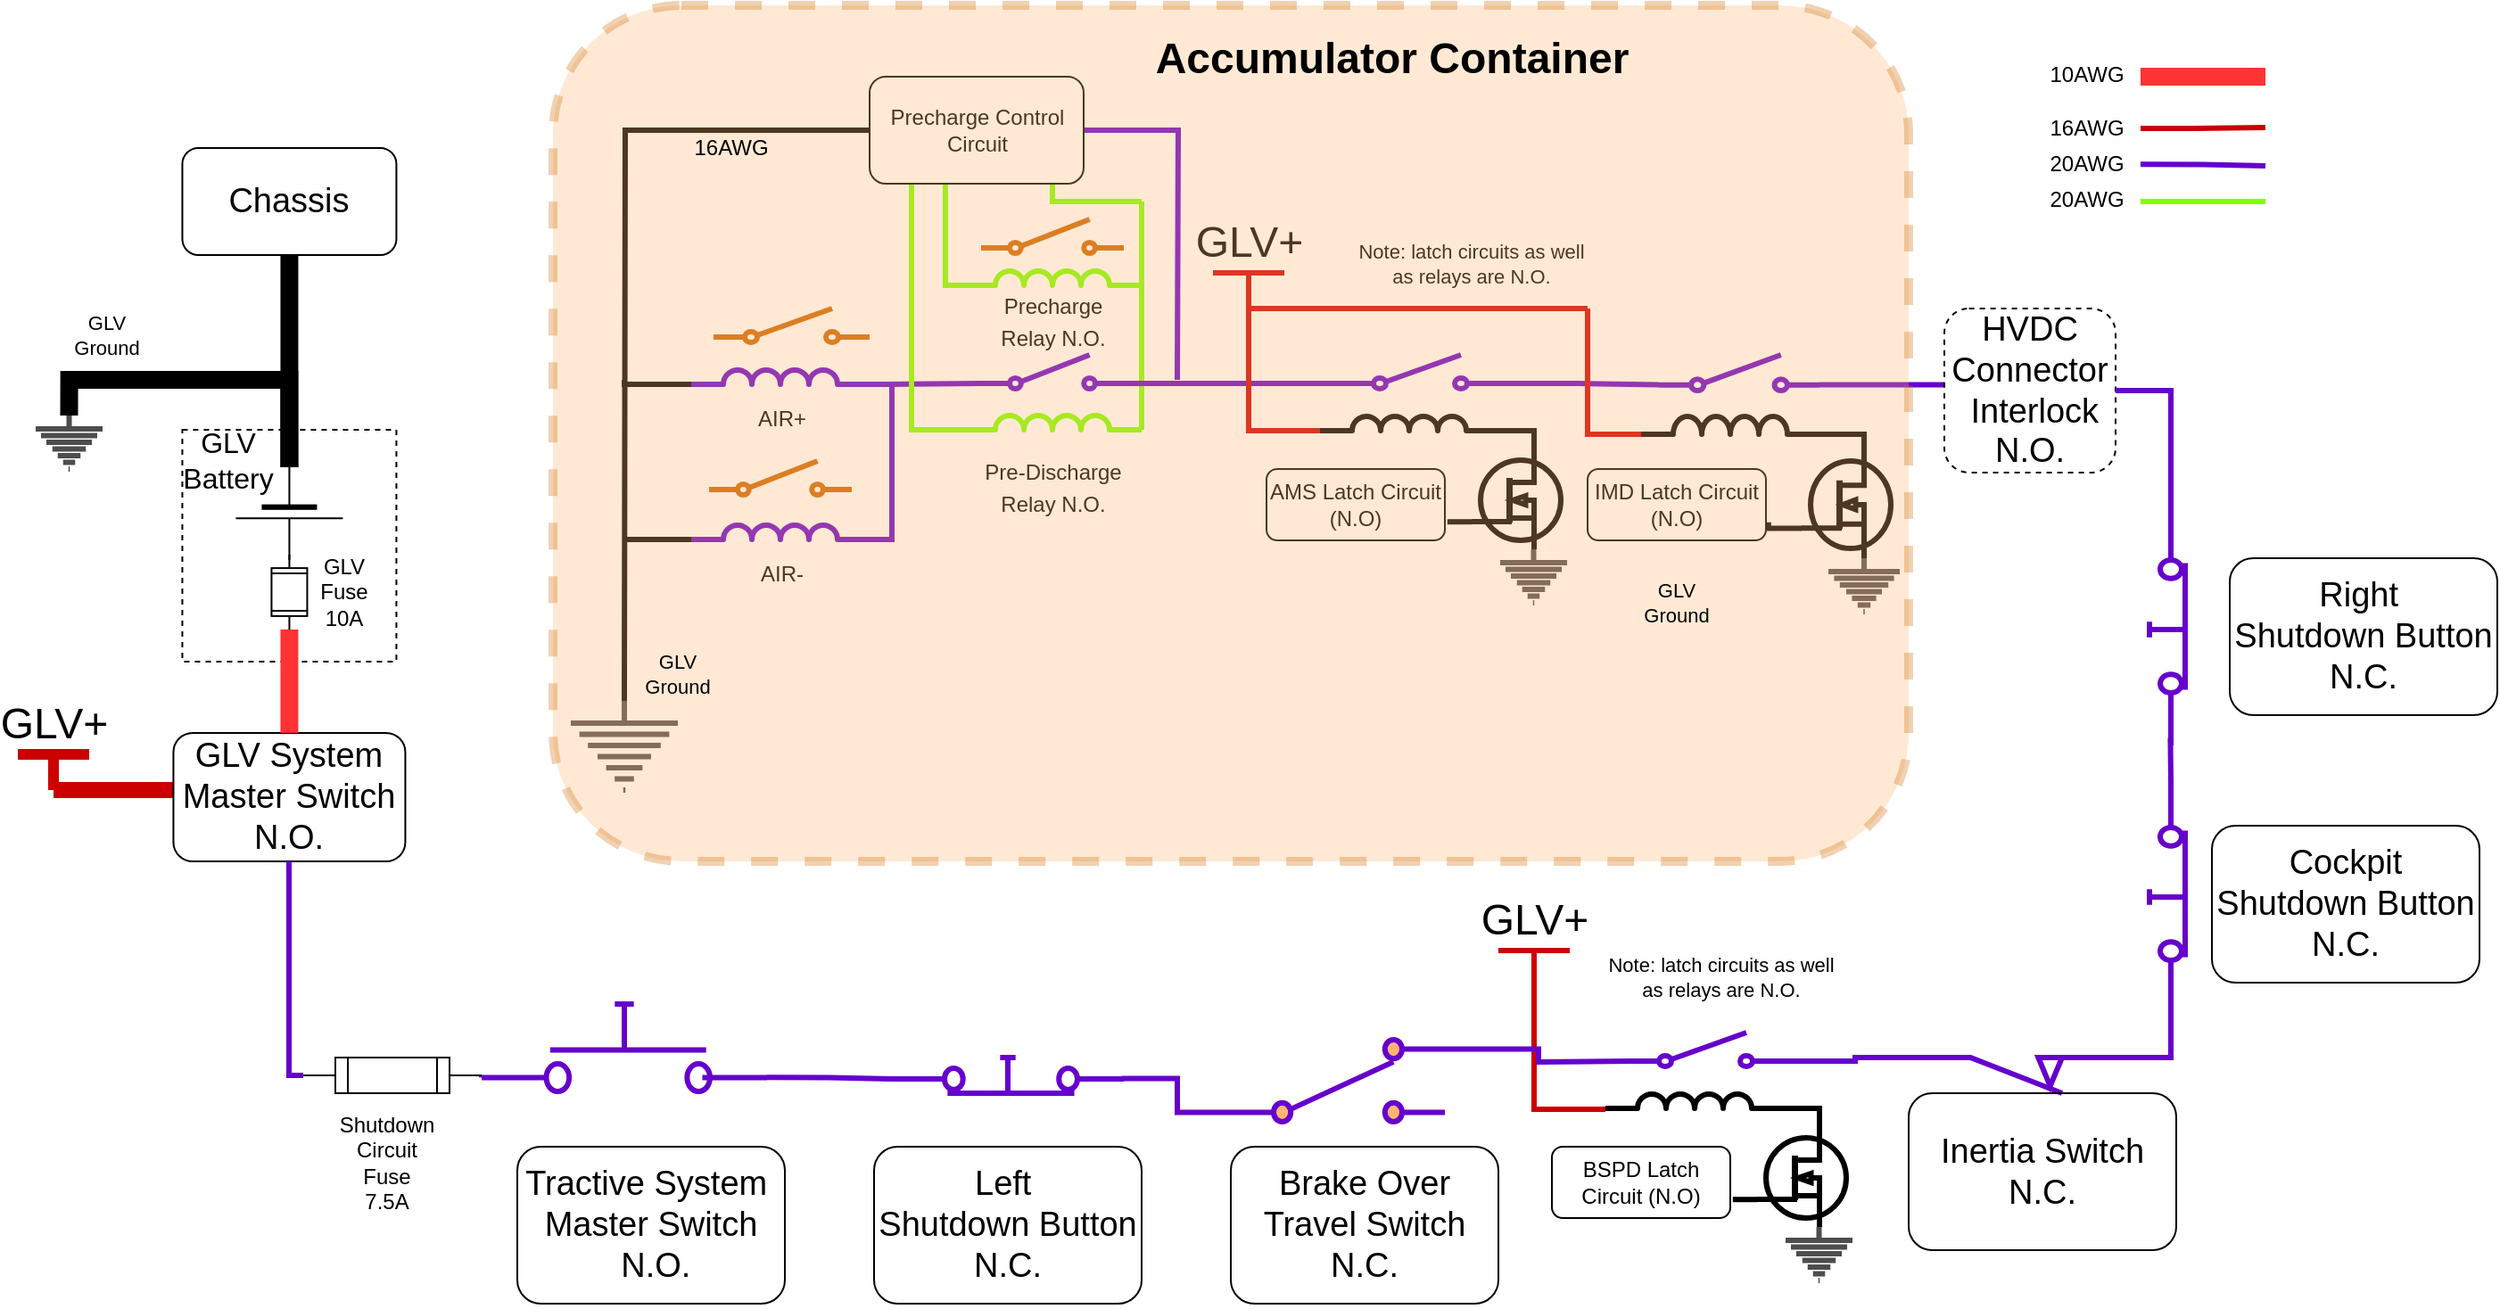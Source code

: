 <mxfile version="16.5.3" type="github">
  <diagram name="Page-1" id="7e0a89b8-554c-2b80-1dc8-d5c74ca68de4">
    <mxGraphModel dx="2878" dy="953" grid="1" gridSize="10" guides="0" tooltips="1" connect="1" arrows="0" fold="1" page="1" pageScale="1" pageWidth="1100" pageHeight="850" background="none" math="0" shadow="0">
      <root>
        <mxCell id="0" />
        <mxCell id="1" parent="0" />
        <mxCell id="gAlDYgKHOBGmoqgsg8R1-17" style="edgeStyle=orthogonalEdgeStyle;shape=connector;rounded=0;jumpSize=6;orthogonalLoop=1;jettySize=auto;html=1;exitX=1;exitY=1;exitDx=0;exitDy=0;exitPerimeter=0;labelBackgroundColor=default;fontFamily=Helvetica;fontSize=11;fontColor=default;endArrow=none;endFill=0;strokeColor=#6600CC;strokeWidth=3;entryX=0;entryY=0.84;entryDx=0;entryDy=0;entryPerimeter=0;" edge="1" parent="1" source="gAlDYgKHOBGmoqgsg8R1-3" target="gAlDYgKHOBGmoqgsg8R1-8">
          <mxGeometry relative="1" as="geometry">
            <mxPoint x="230" y="247.989" as="targetPoint" />
            <Array as="points">
              <mxPoint x="198" y="242" />
            </Array>
          </mxGeometry>
        </mxCell>
        <mxCell id="gAlDYgKHOBGmoqgsg8R1-81" style="edgeStyle=orthogonalEdgeStyle;shape=connector;rounded=0;jumpSize=6;orthogonalLoop=1;jettySize=auto;html=1;exitX=0;exitY=1;exitDx=0;exitDy=0;exitPerimeter=0;labelBackgroundColor=default;fontFamily=Helvetica;fontSize=11;fontColor=default;endArrow=none;endFill=0;strokeColor=#000000;strokeWidth=3;" edge="1" parent="1" source="gAlDYgKHOBGmoqgsg8R1-3">
          <mxGeometry relative="1" as="geometry">
            <mxPoint x="50" y="240" as="targetPoint" />
          </mxGeometry>
        </mxCell>
        <mxCell id="gAlDYgKHOBGmoqgsg8R1-3" value="" style="pointerEvents=1;verticalLabelPosition=bottom;shadow=0;dashed=0;align=center;html=1;verticalAlign=top;shape=mxgraph.electrical.inductors.inductor_3;strokeColor=#6600CC;strokeWidth=3;" vertex="1" parent="1">
          <mxGeometry x="87.5" y="234.5" width="100" height="8" as="geometry" />
        </mxCell>
        <mxCell id="gAlDYgKHOBGmoqgsg8R1-4" value="" style="pointerEvents=1;verticalLabelPosition=bottom;shadow=0;dashed=0;align=center;html=1;verticalAlign=top;shape=mxgraph.electrical.electro-mechanical.simple_switch;strokeColor=#CC6600;strokeWidth=3;" vertex="1" parent="1">
          <mxGeometry x="100" y="200" width="87.5" height="19" as="geometry" />
        </mxCell>
        <mxCell id="gAlDYgKHOBGmoqgsg8R1-82" style="edgeStyle=orthogonalEdgeStyle;shape=connector;rounded=0;jumpSize=6;orthogonalLoop=1;jettySize=auto;html=1;exitX=0;exitY=1;exitDx=0;exitDy=0;exitPerimeter=0;labelBackgroundColor=default;fontFamily=Helvetica;fontSize=11;fontColor=default;endArrow=none;endFill=0;strokeColor=#000000;strokeWidth=3;" edge="1" parent="1" source="gAlDYgKHOBGmoqgsg8R1-5">
          <mxGeometry relative="1" as="geometry">
            <mxPoint x="50" y="329.381" as="targetPoint" />
          </mxGeometry>
        </mxCell>
        <mxCell id="gAlDYgKHOBGmoqgsg8R1-83" style="edgeStyle=orthogonalEdgeStyle;shape=connector;rounded=0;jumpSize=6;orthogonalLoop=1;jettySize=auto;html=1;exitX=1;exitY=1;exitDx=0;exitDy=0;exitPerimeter=0;labelBackgroundColor=default;fontFamily=Helvetica;fontSize=11;fontColor=default;endArrow=none;endFill=0;strokeColor=#6600CC;strokeWidth=3;entryX=1;entryY=1;entryDx=0;entryDy=0;entryPerimeter=0;" edge="1" parent="1" source="gAlDYgKHOBGmoqgsg8R1-5" target="gAlDYgKHOBGmoqgsg8R1-3">
          <mxGeometry relative="1" as="geometry">
            <mxPoint x="200" y="240" as="targetPoint" />
            <Array as="points">
              <mxPoint x="200" y="330" />
              <mxPoint x="200" y="242" />
            </Array>
          </mxGeometry>
        </mxCell>
        <mxCell id="gAlDYgKHOBGmoqgsg8R1-5" value="" style="pointerEvents=1;verticalLabelPosition=bottom;shadow=0;dashed=0;align=center;html=1;verticalAlign=top;shape=mxgraph.electrical.inductors.inductor_3;strokeColor=#6600CC;strokeWidth=3;" vertex="1" parent="1">
          <mxGeometry x="87.5" y="321.5" width="100" height="8" as="geometry" />
        </mxCell>
        <mxCell id="gAlDYgKHOBGmoqgsg8R1-6" value="" style="pointerEvents=1;verticalLabelPosition=bottom;shadow=0;dashed=0;align=center;html=1;verticalAlign=top;shape=mxgraph.electrical.electro-mechanical.simple_switch;strokeColor=#CC6600;strokeWidth=3;" vertex="1" parent="1">
          <mxGeometry x="97.5" y="285.5" width="80" height="19" as="geometry" />
        </mxCell>
        <mxCell id="gAlDYgKHOBGmoqgsg8R1-16" style="edgeStyle=orthogonalEdgeStyle;shape=connector;rounded=0;jumpSize=6;orthogonalLoop=1;jettySize=auto;html=1;exitX=0;exitY=1;exitDx=0;exitDy=0;exitPerimeter=0;labelBackgroundColor=default;fontFamily=Helvetica;fontSize=11;fontColor=default;endArrow=none;endFill=0;strokeColor=#80FF00;strokeWidth=3;" edge="1" parent="1" source="gAlDYgKHOBGmoqgsg8R1-7" target="gAlDYgKHOBGmoqgsg8R1-13">
          <mxGeometry relative="1" as="geometry">
            <mxPoint x="210.0" y="248" as="targetPoint" />
            <Array as="points">
              <mxPoint x="211" y="268" />
            </Array>
          </mxGeometry>
        </mxCell>
        <mxCell id="gAlDYgKHOBGmoqgsg8R1-34" style="edgeStyle=orthogonalEdgeStyle;shape=connector;rounded=0;jumpSize=6;orthogonalLoop=1;jettySize=auto;html=1;exitX=1;exitY=1;exitDx=0;exitDy=0;exitPerimeter=0;labelBackgroundColor=default;fontFamily=Helvetica;fontSize=11;fontColor=default;endArrow=none;endFill=0;strokeColor=#80FF00;strokeWidth=3;" edge="1" parent="1" source="gAlDYgKHOBGmoqgsg8R1-7">
          <mxGeometry relative="1" as="geometry">
            <mxPoint x="340" y="140" as="targetPoint" />
            <Array as="points">
              <mxPoint x="340" y="230" />
              <mxPoint x="340" y="230" />
            </Array>
          </mxGeometry>
        </mxCell>
        <mxCell id="gAlDYgKHOBGmoqgsg8R1-7" value="" style="pointerEvents=1;verticalLabelPosition=bottom;shadow=0;dashed=0;align=center;html=1;verticalAlign=top;shape=mxgraph.electrical.inductors.inductor_3;strokeColor=#80FF00;strokeWidth=3;" vertex="1" parent="1">
          <mxGeometry x="240" y="260" width="100" height="8" as="geometry" />
        </mxCell>
        <mxCell id="gAlDYgKHOBGmoqgsg8R1-41" style="edgeStyle=orthogonalEdgeStyle;shape=connector;rounded=0;jumpSize=6;orthogonalLoop=1;jettySize=auto;html=1;exitX=1;exitY=0.84;exitDx=0;exitDy=0;exitPerimeter=0;entryX=0;entryY=1;entryDx=0;entryDy=0;entryPerimeter=0;labelBackgroundColor=default;fontFamily=Helvetica;fontSize=11;fontColor=default;endArrow=none;endFill=0;strokeColor=#6600CC;strokeWidth=3;" edge="1" parent="1" source="gAlDYgKHOBGmoqgsg8R1-8">
          <mxGeometry relative="1" as="geometry">
            <mxPoint x="455" y="242" as="targetPoint" />
            <Array as="points">
              <mxPoint x="430" y="242" />
              <mxPoint x="430" y="242" />
            </Array>
          </mxGeometry>
        </mxCell>
        <mxCell id="gAlDYgKHOBGmoqgsg8R1-8" value="" style="pointerEvents=1;verticalLabelPosition=bottom;shadow=0;dashed=0;align=center;html=1;verticalAlign=top;shape=mxgraph.electrical.electro-mechanical.simple_switch;strokeColor=#6600CC;strokeWidth=3;" vertex="1" parent="1">
          <mxGeometry x="250" y="226" width="80" height="19" as="geometry" />
        </mxCell>
        <mxCell id="gAlDYgKHOBGmoqgsg8R1-18" style="edgeStyle=orthogonalEdgeStyle;shape=connector;rounded=0;jumpSize=6;orthogonalLoop=1;jettySize=auto;html=1;exitX=0;exitY=1;exitDx=0;exitDy=0;exitPerimeter=0;labelBackgroundColor=default;fontFamily=Helvetica;fontSize=11;fontColor=default;endArrow=none;endFill=0;strokeColor=#80FF00;strokeWidth=3;" edge="1" parent="1" source="gAlDYgKHOBGmoqgsg8R1-11" target="gAlDYgKHOBGmoqgsg8R1-13">
          <mxGeometry relative="1" as="geometry">
            <mxPoint x="240" y="150" as="targetPoint" />
            <Array as="points">
              <mxPoint x="230" y="187" />
            </Array>
          </mxGeometry>
        </mxCell>
        <mxCell id="gAlDYgKHOBGmoqgsg8R1-11" value="" style="pointerEvents=1;verticalLabelPosition=bottom;shadow=0;dashed=0;align=center;html=1;verticalAlign=top;shape=mxgraph.electrical.inductors.inductor_3;strokeColor=#80FF00;strokeWidth=3;" vertex="1" parent="1">
          <mxGeometry x="240" y="179" width="100" height="8" as="geometry" />
        </mxCell>
        <mxCell id="gAlDYgKHOBGmoqgsg8R1-12" value="" style="pointerEvents=1;verticalLabelPosition=bottom;shadow=0;dashed=0;align=center;html=1;verticalAlign=top;shape=mxgraph.electrical.electro-mechanical.simple_switch;strokeColor=#CC6600;strokeWidth=3;" vertex="1" parent="1">
          <mxGeometry x="250" y="150" width="80" height="19" as="geometry" />
        </mxCell>
        <mxCell id="gAlDYgKHOBGmoqgsg8R1-20" style="edgeStyle=orthogonalEdgeStyle;shape=connector;rounded=0;jumpSize=6;orthogonalLoop=1;jettySize=auto;html=1;exitX=1;exitY=0.5;exitDx=0;exitDy=0;labelBackgroundColor=default;fontFamily=Helvetica;fontSize=11;fontColor=default;endArrow=none;endFill=0;strokeColor=#80FF00;strokeWidth=3;" edge="1" parent="1" source="gAlDYgKHOBGmoqgsg8R1-13">
          <mxGeometry relative="1" as="geometry">
            <mxPoint x="340" y="140" as="targetPoint" />
            <Array as="points">
              <mxPoint x="290" y="100" />
              <mxPoint x="290" y="140" />
              <mxPoint x="340" y="140" />
            </Array>
          </mxGeometry>
        </mxCell>
        <mxCell id="gAlDYgKHOBGmoqgsg8R1-35" style="edgeStyle=orthogonalEdgeStyle;shape=connector;rounded=0;jumpSize=6;orthogonalLoop=1;jettySize=auto;html=1;exitX=0;exitY=0.5;exitDx=0;exitDy=0;labelBackgroundColor=default;fontFamily=Helvetica;fontSize=11;fontColor=default;endArrow=none;endFill=0;strokeColor=#000000;strokeWidth=3;" edge="1" parent="1" source="gAlDYgKHOBGmoqgsg8R1-13">
          <mxGeometry relative="1" as="geometry">
            <mxPoint x="50" y="420.476" as="targetPoint" />
          </mxGeometry>
        </mxCell>
        <mxCell id="gAlDYgKHOBGmoqgsg8R1-188" style="edgeStyle=orthogonalEdgeStyle;shape=connector;rounded=0;jumpSize=6;orthogonalLoop=1;jettySize=auto;html=1;exitX=1;exitY=0.5;exitDx=0;exitDy=0;labelBackgroundColor=default;fontFamily=Helvetica;fontSize=11;fontColor=default;endArrow=none;endFill=0;strokeColor=#6600CC;strokeWidth=3;" edge="1" parent="1" source="gAlDYgKHOBGmoqgsg8R1-13">
          <mxGeometry relative="1" as="geometry">
            <mxPoint x="360" y="240" as="targetPoint" />
          </mxGeometry>
        </mxCell>
        <mxCell id="gAlDYgKHOBGmoqgsg8R1-13" value="Precharge Control Circuit" style="rounded=1;whiteSpace=wrap;html=1;strokeColor=#000000;strokeWidth=1;" vertex="1" parent="1">
          <mxGeometry x="187.5" y="70" width="120" height="60" as="geometry" />
        </mxCell>
        <mxCell id="gAlDYgKHOBGmoqgsg8R1-26" value="&lt;span style=&quot;font-size: 12px ; font-weight: 400&quot;&gt;Pre-Discharge&lt;/span&gt;&lt;div style=&quot;font-size: 12px ; font-weight: 400&quot;&gt;Relay N.O.&lt;/div&gt;" style="text;strokeColor=none;fillColor=none;html=1;fontSize=24;fontStyle=1;verticalAlign=middle;align=center;fontFamily=Helvetica;fontColor=default;" vertex="1" parent="1">
          <mxGeometry x="245" y="280" width="90" height="30" as="geometry" />
        </mxCell>
        <mxCell id="gAlDYgKHOBGmoqgsg8R1-27" value="&lt;span style=&quot;font-size: 12px ; font-weight: 400&quot;&gt;Precharge&lt;/span&gt;&lt;div style=&quot;font-size: 12px ; font-weight: 400&quot;&gt;Relay N.O.&lt;/div&gt;" style="text;strokeColor=none;fillColor=none;html=1;fontSize=24;fontStyle=1;verticalAlign=middle;align=center;fontFamily=Helvetica;fontColor=default;" vertex="1" parent="1">
          <mxGeometry x="245" y="187" width="90" height="30" as="geometry" />
        </mxCell>
        <mxCell id="gAlDYgKHOBGmoqgsg8R1-36" value="" style="pointerEvents=1;verticalLabelPosition=bottom;shadow=0;dashed=0;align=center;html=1;verticalAlign=top;shape=mxgraph.electrical.signal_sources.protective_earth;fontFamily=Helvetica;fontSize=11;fontColor=default;strokeColor=#4D4D4D;strokeWidth=3;" vertex="1" parent="1">
          <mxGeometry x="20" y="420" width="60" height="50" as="geometry" />
        </mxCell>
        <mxCell id="gAlDYgKHOBGmoqgsg8R1-37" value="&lt;span style=&quot;font-size: 12px ; font-weight: 400&quot;&gt;AIR-&lt;/span&gt;" style="text;strokeColor=none;fillColor=none;html=1;fontSize=24;fontStyle=1;verticalAlign=middle;align=center;fontFamily=Helvetica;fontColor=default;" vertex="1" parent="1">
          <mxGeometry x="92.5" y="329.5" width="90" height="30" as="geometry" />
        </mxCell>
        <mxCell id="gAlDYgKHOBGmoqgsg8R1-39" value="&lt;span style=&quot;font-size: 12px ; font-weight: 400&quot;&gt;AIR+&lt;/span&gt;" style="text;strokeColor=none;fillColor=none;html=1;fontSize=24;fontStyle=1;verticalAlign=middle;align=center;fontFamily=Helvetica;fontColor=default;" vertex="1" parent="1">
          <mxGeometry x="92.5" y="242.5" width="90" height="30" as="geometry" />
        </mxCell>
        <mxCell id="gAlDYgKHOBGmoqgsg8R1-47" style="edgeStyle=orthogonalEdgeStyle;shape=connector;rounded=0;jumpSize=6;orthogonalLoop=1;jettySize=auto;html=1;exitX=1;exitY=1;exitDx=0;exitDy=0;exitPerimeter=0;entryX=0.7;entryY=0;entryDx=0;entryDy=0;entryPerimeter=0;labelBackgroundColor=default;fontFamily=Helvetica;fontSize=11;fontColor=default;endArrow=none;endFill=0;strokeColor=#000000;strokeWidth=3;" edge="1" parent="1" source="gAlDYgKHOBGmoqgsg8R1-42" target="gAlDYgKHOBGmoqgsg8R1-45">
          <mxGeometry relative="1" as="geometry" />
        </mxCell>
        <mxCell id="gAlDYgKHOBGmoqgsg8R1-54" style="edgeStyle=orthogonalEdgeStyle;shape=connector;rounded=0;jumpSize=6;orthogonalLoop=1;jettySize=auto;html=1;exitX=0;exitY=1;exitDx=0;exitDy=0;exitPerimeter=0;labelBackgroundColor=default;fontFamily=Helvetica;fontSize=11;fontColor=default;endArrow=none;endFill=0;strokeColor=#CC0000;strokeWidth=3;" edge="1" parent="1" source="gAlDYgKHOBGmoqgsg8R1-42">
          <mxGeometry relative="1" as="geometry">
            <mxPoint x="590" y="200" as="targetPoint" />
            <Array as="points">
              <mxPoint x="400" y="268" />
            </Array>
          </mxGeometry>
        </mxCell>
        <mxCell id="gAlDYgKHOBGmoqgsg8R1-42" value="" style="pointerEvents=1;verticalLabelPosition=bottom;shadow=0;dashed=0;align=center;html=1;verticalAlign=top;shape=mxgraph.electrical.inductors.inductor_3;strokeColor=#000000;strokeWidth=3;" vertex="1" parent="1">
          <mxGeometry x="440" y="260.5" width="100" height="8" as="geometry" />
        </mxCell>
        <mxCell id="gAlDYgKHOBGmoqgsg8R1-77" style="edgeStyle=orthogonalEdgeStyle;shape=connector;rounded=0;jumpSize=6;orthogonalLoop=1;jettySize=auto;html=1;exitX=1;exitY=0.84;exitDx=0;exitDy=0;exitPerimeter=0;entryX=0;entryY=0.84;entryDx=0;entryDy=0;entryPerimeter=0;labelBackgroundColor=default;fontFamily=Helvetica;fontSize=11;fontColor=default;endArrow=none;endFill=0;strokeColor=#6600CC;strokeWidth=3;" edge="1" parent="1" source="gAlDYgKHOBGmoqgsg8R1-43" target="gAlDYgKHOBGmoqgsg8R1-72">
          <mxGeometry relative="1" as="geometry" />
        </mxCell>
        <mxCell id="gAlDYgKHOBGmoqgsg8R1-43" value="" style="pointerEvents=1;verticalLabelPosition=bottom;shadow=0;dashed=0;align=center;html=1;verticalAlign=top;shape=mxgraph.electrical.electro-mechanical.simple_switch;strokeColor=#6600CC;strokeWidth=3;" vertex="1" parent="1">
          <mxGeometry x="452.5" y="226" width="87.5" height="19" as="geometry" />
        </mxCell>
        <mxCell id="gAlDYgKHOBGmoqgsg8R1-50" style="edgeStyle=orthogonalEdgeStyle;shape=connector;rounded=0;jumpSize=6;orthogonalLoop=1;jettySize=auto;html=1;exitX=0;exitY=0.72;exitDx=0;exitDy=0;exitPerimeter=0;entryX=1.014;entryY=0.748;entryDx=0;entryDy=0;entryPerimeter=0;labelBackgroundColor=default;fontFamily=Helvetica;fontSize=11;fontColor=default;endArrow=none;endFill=0;strokeColor=#000000;strokeWidth=3;" edge="1" parent="1" source="gAlDYgKHOBGmoqgsg8R1-45" target="gAlDYgKHOBGmoqgsg8R1-46">
          <mxGeometry relative="1" as="geometry" />
        </mxCell>
        <mxCell id="gAlDYgKHOBGmoqgsg8R1-45" value="" style="verticalLabelPosition=bottom;shadow=0;dashed=0;align=center;html=1;verticalAlign=top;shape=mxgraph.electrical.mosfets1.n-channel_mosfet_1;fontFamily=Helvetica;fontSize=11;fontColor=default;strokeColor=#000000;strokeWidth=3;" vertex="1" parent="1">
          <mxGeometry x="525" y="280" width="50" height="55" as="geometry" />
        </mxCell>
        <mxCell id="gAlDYgKHOBGmoqgsg8R1-46" value="AMS Latch Circuit (N.O)" style="rounded=1;whiteSpace=wrap;html=1;strokeColor=#000000;strokeWidth=1;" vertex="1" parent="1">
          <mxGeometry x="410" y="290" width="100" height="40" as="geometry" />
        </mxCell>
        <mxCell id="gAlDYgKHOBGmoqgsg8R1-48" value="" style="pointerEvents=1;verticalLabelPosition=bottom;shadow=0;dashed=0;align=center;html=1;verticalAlign=top;shape=mxgraph.electrical.signal_sources.protective_earth;fontFamily=Helvetica;fontSize=11;fontColor=default;strokeColor=#4D4D4D;strokeWidth=3;" vertex="1" parent="1">
          <mxGeometry x="541" y="335" width="37.5" height="30" as="geometry" />
        </mxCell>
        <mxCell id="gAlDYgKHOBGmoqgsg8R1-51" value="GLV+" style="verticalLabelPosition=top;verticalAlign=bottom;shape=mxgraph.electrical.signal_sources.vdd;shadow=0;dashed=0;align=center;strokeWidth=3;fontSize=24;html=1;flipV=1;fontFamily=Helvetica;fontColor=default;strokeColor=#CC0000;" vertex="1" parent="1">
          <mxGeometry x="380" y="180" width="40" height="20" as="geometry" />
        </mxCell>
        <mxCell id="gAlDYgKHOBGmoqgsg8R1-70" style="edgeStyle=orthogonalEdgeStyle;shape=connector;rounded=0;jumpSize=6;orthogonalLoop=1;jettySize=auto;html=1;exitX=1;exitY=1;exitDx=0;exitDy=0;exitPerimeter=0;entryX=0.7;entryY=0;entryDx=0;entryDy=0;entryPerimeter=0;labelBackgroundColor=default;fontFamily=Helvetica;fontSize=11;fontColor=default;endArrow=none;endFill=0;strokeColor=#000000;strokeWidth=3;" edge="1" parent="1" source="gAlDYgKHOBGmoqgsg8R1-71" target="gAlDYgKHOBGmoqgsg8R1-74">
          <mxGeometry relative="1" as="geometry" />
        </mxCell>
        <mxCell id="gAlDYgKHOBGmoqgsg8R1-78" style="edgeStyle=orthogonalEdgeStyle;shape=connector;rounded=0;jumpSize=6;orthogonalLoop=1;jettySize=auto;html=1;exitX=0;exitY=1;exitDx=0;exitDy=0;exitPerimeter=0;labelBackgroundColor=default;fontFamily=Helvetica;fontSize=11;fontColor=default;endArrow=none;endFill=0;strokeColor=#CC0000;strokeWidth=3;" edge="1" parent="1" source="gAlDYgKHOBGmoqgsg8R1-71">
          <mxGeometry relative="1" as="geometry">
            <mxPoint x="590" y="200" as="targetPoint" />
            <Array as="points">
              <mxPoint x="590" y="271" />
            </Array>
          </mxGeometry>
        </mxCell>
        <mxCell id="gAlDYgKHOBGmoqgsg8R1-71" value="" style="pointerEvents=1;verticalLabelPosition=bottom;shadow=0;dashed=0;align=center;html=1;verticalAlign=top;shape=mxgraph.electrical.inductors.inductor_3;strokeColor=#000000;strokeWidth=3;" vertex="1" parent="1">
          <mxGeometry x="620" y="260.5" width="100" height="10" as="geometry" />
        </mxCell>
        <mxCell id="gAlDYgKHOBGmoqgsg8R1-84" style="edgeStyle=orthogonalEdgeStyle;shape=connector;rounded=0;jumpSize=6;orthogonalLoop=1;jettySize=auto;html=1;exitX=1;exitY=0.84;exitDx=0;exitDy=0;exitPerimeter=0;labelBackgroundColor=default;fontFamily=Helvetica;fontSize=11;fontColor=default;endArrow=none;endFill=0;strokeColor=#6600CC;strokeWidth=3;" edge="1" parent="1" source="gAlDYgKHOBGmoqgsg8R1-72">
          <mxGeometry relative="1" as="geometry">
            <mxPoint x="820" y="242.833" as="targetPoint" />
            <Array as="points">
              <mxPoint x="790" y="243" />
              <mxPoint x="790" y="243" />
            </Array>
          </mxGeometry>
        </mxCell>
        <mxCell id="gAlDYgKHOBGmoqgsg8R1-72" value="" style="pointerEvents=1;verticalLabelPosition=bottom;shadow=0;dashed=0;align=center;html=1;verticalAlign=top;shape=mxgraph.electrical.electro-mechanical.simple_switch;strokeColor=#6600CC;strokeWidth=3;" vertex="1" parent="1">
          <mxGeometry x="630" y="226" width="90" height="20" as="geometry" />
        </mxCell>
        <mxCell id="gAlDYgKHOBGmoqgsg8R1-73" style="edgeStyle=orthogonalEdgeStyle;shape=connector;rounded=0;jumpSize=6;orthogonalLoop=1;jettySize=auto;html=1;exitX=0;exitY=0.72;exitDx=0;exitDy=0;exitPerimeter=0;entryX=1.014;entryY=0.748;entryDx=0;entryDy=0;entryPerimeter=0;labelBackgroundColor=default;fontFamily=Helvetica;fontSize=11;fontColor=default;endArrow=none;endFill=0;strokeColor=#000000;strokeWidth=3;" edge="1" parent="1" source="gAlDYgKHOBGmoqgsg8R1-74" target="gAlDYgKHOBGmoqgsg8R1-75">
          <mxGeometry relative="1" as="geometry" />
        </mxCell>
        <mxCell id="gAlDYgKHOBGmoqgsg8R1-74" value="" style="verticalLabelPosition=bottom;shadow=0;dashed=0;align=center;html=1;verticalAlign=top;shape=mxgraph.electrical.mosfets1.n-channel_mosfet_1;fontFamily=Helvetica;fontSize=11;fontColor=default;strokeColor=#000000;strokeWidth=3;" vertex="1" parent="1">
          <mxGeometry x="710" y="280" width="50" height="60" as="geometry" />
        </mxCell>
        <mxCell id="gAlDYgKHOBGmoqgsg8R1-75" value="IMD Latch Circuit (N.O)" style="rounded=1;whiteSpace=wrap;html=1;strokeColor=#000000;strokeWidth=1;" vertex="1" parent="1">
          <mxGeometry x="590" y="290" width="100" height="40" as="geometry" />
        </mxCell>
        <mxCell id="gAlDYgKHOBGmoqgsg8R1-76" value="" style="pointerEvents=1;verticalLabelPosition=bottom;shadow=0;dashed=0;align=center;html=1;verticalAlign=top;shape=mxgraph.electrical.signal_sources.protective_earth;fontFamily=Helvetica;fontSize=11;fontColor=default;strokeColor=#4D4D4D;strokeWidth=3;" vertex="1" parent="1">
          <mxGeometry x="725" y="340" width="40" height="30" as="geometry" />
        </mxCell>
        <mxCell id="gAlDYgKHOBGmoqgsg8R1-80" value="Note: latch circuits as well as relays are N.O." style="text;html=1;strokeColor=none;fillColor=none;align=center;verticalAlign=middle;whiteSpace=wrap;rounded=0;fontFamily=Helvetica;fontSize=11;fontColor=default;" vertex="1" parent="1">
          <mxGeometry x="460" y="160" width="130" height="30" as="geometry" />
        </mxCell>
        <mxCell id="gAlDYgKHOBGmoqgsg8R1-85" value="" style="rounded=1;whiteSpace=wrap;html=1;fontFamily=Helvetica;fontSize=11;fontColor=default;strokeColor=#CC6600;strokeWidth=5;fillColor=#FFB570;dashed=1;gradientColor=none;opacity=30;" vertex="1" parent="1">
          <mxGeometry x="10" y="30" width="760" height="480" as="geometry" />
        </mxCell>
        <mxCell id="gAlDYgKHOBGmoqgsg8R1-86" value="Accumulator Container" style="text;strokeColor=none;fillColor=none;html=1;fontSize=24;fontStyle=1;verticalAlign=middle;align=center;dashed=1;fontFamily=Helvetica;fontColor=default;" vertex="1" parent="1">
          <mxGeometry x="430" y="40" width="100" height="40" as="geometry" />
        </mxCell>
        <mxCell id="gAlDYgKHOBGmoqgsg8R1-91" style="edgeStyle=orthogonalEdgeStyle;shape=connector;rounded=0;jumpSize=6;orthogonalLoop=1;jettySize=auto;html=1;exitX=1;exitY=1;exitDx=0;exitDy=0;exitPerimeter=0;entryX=0.7;entryY=0;entryDx=0;entryDy=0;entryPerimeter=0;labelBackgroundColor=default;fontFamily=Helvetica;fontSize=11;fontColor=default;endArrow=none;endFill=0;strokeColor=#000000;strokeWidth=3;" edge="1" parent="1" source="gAlDYgKHOBGmoqgsg8R1-93" target="gAlDYgKHOBGmoqgsg8R1-96">
          <mxGeometry relative="1" as="geometry" />
        </mxCell>
        <mxCell id="gAlDYgKHOBGmoqgsg8R1-93" value="" style="pointerEvents=1;verticalLabelPosition=bottom;shadow=0;dashed=0;align=center;html=1;verticalAlign=top;shape=mxgraph.electrical.inductors.inductor_3;strokeColor=#000000;strokeWidth=3;" vertex="1" parent="1">
          <mxGeometry x="600" y="640.5" width="100" height="8" as="geometry" />
        </mxCell>
        <mxCell id="gAlDYgKHOBGmoqgsg8R1-94" value="" style="pointerEvents=1;verticalLabelPosition=bottom;shadow=0;dashed=0;align=center;html=1;verticalAlign=top;shape=mxgraph.electrical.electro-mechanical.simple_switch;strokeColor=#6600CC;strokeWidth=3;" vertex="1" parent="1">
          <mxGeometry x="612.5" y="606" width="87.5" height="19" as="geometry" />
        </mxCell>
        <mxCell id="gAlDYgKHOBGmoqgsg8R1-95" style="edgeStyle=orthogonalEdgeStyle;shape=connector;rounded=0;jumpSize=6;orthogonalLoop=1;jettySize=auto;html=1;exitX=0;exitY=0.72;exitDx=0;exitDy=0;exitPerimeter=0;entryX=1.014;entryY=0.748;entryDx=0;entryDy=0;entryPerimeter=0;labelBackgroundColor=default;fontFamily=Helvetica;fontSize=11;fontColor=default;endArrow=none;endFill=0;strokeColor=#000000;strokeWidth=3;" edge="1" parent="1" source="gAlDYgKHOBGmoqgsg8R1-96" target="gAlDYgKHOBGmoqgsg8R1-97">
          <mxGeometry relative="1" as="geometry" />
        </mxCell>
        <mxCell id="gAlDYgKHOBGmoqgsg8R1-96" value="" style="verticalLabelPosition=bottom;shadow=0;dashed=0;align=center;html=1;verticalAlign=top;shape=mxgraph.electrical.mosfets1.n-channel_mosfet_1;fontFamily=Helvetica;fontSize=11;fontColor=default;strokeColor=#000000;strokeWidth=3;" vertex="1" parent="1">
          <mxGeometry x="685" y="660" width="50" height="55" as="geometry" />
        </mxCell>
        <mxCell id="gAlDYgKHOBGmoqgsg8R1-97" value="BSPD Latch Circuit (N.O)" style="rounded=1;whiteSpace=wrap;html=1;strokeColor=#000000;strokeWidth=1;" vertex="1" parent="1">
          <mxGeometry x="570" y="670" width="100" height="40" as="geometry" />
        </mxCell>
        <mxCell id="gAlDYgKHOBGmoqgsg8R1-98" value="" style="pointerEvents=1;verticalLabelPosition=bottom;shadow=0;dashed=0;align=center;html=1;verticalAlign=top;shape=mxgraph.electrical.signal_sources.protective_earth;fontFamily=Helvetica;fontSize=11;fontColor=default;strokeColor=#4D4D4D;strokeWidth=3;" vertex="1" parent="1">
          <mxGeometry x="701" y="715" width="37.5" height="30" as="geometry" />
        </mxCell>
        <mxCell id="gAlDYgKHOBGmoqgsg8R1-101" style="edgeStyle=orthogonalEdgeStyle;shape=connector;rounded=0;jumpSize=6;orthogonalLoop=1;jettySize=auto;html=1;exitX=0.5;exitY=0;exitDx=0;exitDy=0;exitPerimeter=0;entryX=0;entryY=1;entryDx=0;entryDy=0;entryPerimeter=0;labelBackgroundColor=default;fontFamily=Helvetica;fontSize=11;fontColor=default;endArrow=none;endFill=0;strokeColor=#CC0000;strokeWidth=3;" edge="1" parent="1" source="gAlDYgKHOBGmoqgsg8R1-99" target="gAlDYgKHOBGmoqgsg8R1-93">
          <mxGeometry relative="1" as="geometry">
            <Array as="points">
              <mxPoint x="560" y="649" />
              <mxPoint x="600" y="649" />
            </Array>
          </mxGeometry>
        </mxCell>
        <mxCell id="gAlDYgKHOBGmoqgsg8R1-99" value="GLV+" style="verticalLabelPosition=top;verticalAlign=bottom;shape=mxgraph.electrical.signal_sources.vdd;shadow=0;dashed=0;align=center;strokeWidth=3;fontSize=24;html=1;flipV=1;fontFamily=Helvetica;fontColor=default;strokeColor=#CC0000;" vertex="1" parent="1">
          <mxGeometry x="540" y="560" width="40" height="20" as="geometry" />
        </mxCell>
        <mxCell id="gAlDYgKHOBGmoqgsg8R1-100" value="Note: latch circuits as well as relays are N.O." style="text;html=1;strokeColor=none;fillColor=none;align=center;verticalAlign=middle;whiteSpace=wrap;rounded=0;fontFamily=Helvetica;fontSize=11;fontColor=default;" vertex="1" parent="1">
          <mxGeometry x="600" y="560" width="130" height="30" as="geometry" />
        </mxCell>
        <mxCell id="gAlDYgKHOBGmoqgsg8R1-111" value="" style="rounded=0;whiteSpace=wrap;html=1;dashed=1;" vertex="1" parent="1">
          <mxGeometry x="-197.78" y="268" width="120" height="130" as="geometry" />
        </mxCell>
        <mxCell id="gAlDYgKHOBGmoqgsg8R1-113" value="" style="verticalLabelPosition=bottom;shadow=0;dashed=0;align=center;fillColor=#000000;strokeColor=#000000;html=1;verticalAlign=top;strokeWidth=1;shape=mxgraph.electrical.miscellaneous.monocell_battery;rotation=90;" vertex="1" parent="1">
          <mxGeometry x="-163.78" y="285" width="52" height="60" as="geometry" />
        </mxCell>
        <mxCell id="gAlDYgKHOBGmoqgsg8R1-136" style="edgeStyle=orthogonalEdgeStyle;shape=connector;rounded=0;jumpSize=6;orthogonalLoop=1;jettySize=auto;html=1;exitX=0;exitY=0.5;exitDx=0;exitDy=0;labelBackgroundColor=default;fontFamily=Helvetica;fontSize=11;fontColor=default;endArrow=none;endFill=0;strokeColor=#CC0000;strokeWidth=9;entryX=0.5;entryY=0;entryDx=0;entryDy=0;entryPerimeter=0;" edge="1" parent="1" source="gAlDYgKHOBGmoqgsg8R1-114" target="gAlDYgKHOBGmoqgsg8R1-137">
          <mxGeometry relative="1" as="geometry">
            <mxPoint x="-260" y="474" as="targetPoint" />
            <Array as="points">
              <mxPoint x="-203" y="470" />
            </Array>
          </mxGeometry>
        </mxCell>
        <mxCell id="gAlDYgKHOBGmoqgsg8R1-138" style="edgeStyle=orthogonalEdgeStyle;shape=connector;rounded=0;jumpSize=6;orthogonalLoop=1;jettySize=auto;html=1;exitX=0;exitY=0.5;exitDx=0;exitDy=0;labelBackgroundColor=default;fontFamily=Helvetica;fontSize=11;fontColor=default;endArrow=none;endFill=0;strokeColor=#CC0000;strokeWidth=3;" edge="1" parent="1" source="gAlDYgKHOBGmoqgsg8R1-114">
          <mxGeometry relative="1" as="geometry">
            <mxPoint x="-202.889" y="474.111" as="targetPoint" />
          </mxGeometry>
        </mxCell>
        <mxCell id="gAlDYgKHOBGmoqgsg8R1-114" value="&lt;font style=&quot;font-size: 19px&quot;&gt;GLV System Master Switch&lt;/font&gt;&lt;div&gt;&lt;font style=&quot;font-size: 19px&quot;&gt;N.O.&lt;/font&gt;&lt;/div&gt;" style="rounded=1;whiteSpace=wrap;html=1;" vertex="1" parent="1">
          <mxGeometry x="-202.78" y="438" width="130" height="72" as="geometry" />
        </mxCell>
        <mxCell id="gAlDYgKHOBGmoqgsg8R1-116" value="&lt;font style=&quot;font-size: 19px&quot;&gt;Chassis&lt;/font&gt;" style="rounded=1;whiteSpace=wrap;html=1;" vertex="1" parent="1">
          <mxGeometry x="-197.78" y="110" width="120" height="60" as="geometry" />
        </mxCell>
        <mxCell id="gAlDYgKHOBGmoqgsg8R1-132" style="edgeStyle=orthogonalEdgeStyle;shape=connector;rounded=0;jumpSize=6;orthogonalLoop=1;jettySize=auto;html=1;exitX=1;exitY=0.5;exitDx=0;exitDy=0;exitPerimeter=0;entryX=0;entryY=0.84;entryDx=0;entryDy=0;entryPerimeter=0;labelBackgroundColor=default;fontFamily=Helvetica;fontSize=11;fontColor=default;endArrow=none;endFill=0;strokeColor=#6600CC;strokeWidth=3;" edge="1" parent="1" source="gAlDYgKHOBGmoqgsg8R1-118" target="gAlDYgKHOBGmoqgsg8R1-154">
          <mxGeometry relative="1" as="geometry">
            <mxPoint x="-70" y="620.744" as="targetPoint" />
          </mxGeometry>
        </mxCell>
        <mxCell id="gAlDYgKHOBGmoqgsg8R1-133" style="edgeStyle=orthogonalEdgeStyle;shape=connector;rounded=0;jumpSize=6;orthogonalLoop=1;jettySize=auto;html=1;exitX=0;exitY=0.5;exitDx=0;exitDy=0;exitPerimeter=0;labelBackgroundColor=default;fontFamily=Helvetica;fontSize=11;fontColor=default;endArrow=none;endFill=0;strokeColor=#6600CC;strokeWidth=3;" edge="1" parent="1" source="gAlDYgKHOBGmoqgsg8R1-118" target="gAlDYgKHOBGmoqgsg8R1-114">
          <mxGeometry relative="1" as="geometry">
            <Array as="points">
              <mxPoint x="-138" y="630" />
            </Array>
          </mxGeometry>
        </mxCell>
        <mxCell id="gAlDYgKHOBGmoqgsg8R1-118" value="" style="verticalLabelPosition=bottom;shadow=0;dashed=0;align=center;fillColor=#ffffff;html=1;verticalAlign=top;strokeWidth=1;shape=mxgraph.electrical.miscellaneous.fuse_1;rotation=0;" vertex="1" parent="1">
          <mxGeometry x="-130" y="620" width="100" height="20" as="geometry" />
        </mxCell>
        <mxCell id="gAlDYgKHOBGmoqgsg8R1-123" style="edgeStyle=orthogonalEdgeStyle;rounded=0;jumpSize=6;html=1;exitX=0.5;exitY=1;entryX=0;entryY=0.5;endArrow=none;endFill=0;jettySize=auto;orthogonalLoop=1;strokeColor=#000000;strokeWidth=10;entryPerimeter=0;" edge="1" parent="1" source="gAlDYgKHOBGmoqgsg8R1-116" target="gAlDYgKHOBGmoqgsg8R1-113">
          <mxGeometry relative="1" as="geometry">
            <Array as="points" />
          </mxGeometry>
        </mxCell>
        <mxCell id="gAlDYgKHOBGmoqgsg8R1-124" value="Shutdown&lt;div&gt;Circuit&lt;/div&gt;&lt;div&gt;Fuse&lt;/div&gt;&lt;div&gt;7.5A&lt;/div&gt;" style="text;html=1;strokeColor=none;fillColor=none;align=center;verticalAlign=middle;whiteSpace=wrap;rounded=0;dashed=1;" vertex="1" parent="1">
          <mxGeometry x="-110" y="650" width="54" height="58" as="geometry" />
        </mxCell>
        <mxCell id="gAlDYgKHOBGmoqgsg8R1-125" value="" style="verticalLabelPosition=bottom;shadow=0;dashed=0;align=center;fillColor=#ffffff;html=1;verticalAlign=top;strokeWidth=1;shape=mxgraph.electrical.miscellaneous.fuse_1;rotation=90;" vertex="1" parent="1">
          <mxGeometry x="-158.78" y="349" width="42" height="20" as="geometry" />
        </mxCell>
        <mxCell id="gAlDYgKHOBGmoqgsg8R1-126" style="edgeStyle=orthogonalEdgeStyle;rounded=0;jumpSize=6;html=1;exitX=1;exitY=0.5;exitPerimeter=0;entryX=0.5;entryY=0;endArrow=none;endFill=0;jettySize=auto;orthogonalLoop=1;strokeColor=#FF3333;strokeWidth=10;" edge="1" parent="1" source="gAlDYgKHOBGmoqgsg8R1-125" target="gAlDYgKHOBGmoqgsg8R1-114">
          <mxGeometry relative="1" as="geometry">
            <Array as="points" />
          </mxGeometry>
        </mxCell>
        <mxCell id="gAlDYgKHOBGmoqgsg8R1-127" value="GLV&lt;div&gt;Fuse&lt;/div&gt;&lt;div&gt;10A&lt;/div&gt;" style="text;html=1;strokeColor=none;fillColor=none;align=center;verticalAlign=middle;whiteSpace=wrap;rounded=0;dashed=1;" vertex="1" parent="1">
          <mxGeometry x="-126.78" y="334" width="40" height="50" as="geometry" />
        </mxCell>
        <mxCell id="gAlDYgKHOBGmoqgsg8R1-128" value="&lt;font style=&quot;font-size: 16px&quot;&gt;GLV&lt;/font&gt;&lt;div style=&quot;font-size: 16px&quot;&gt;&lt;font style=&quot;font-size: 16px&quot;&gt;Battery&lt;/font&gt;&lt;/div&gt;" style="text;html=1;strokeColor=none;fillColor=none;align=center;verticalAlign=middle;whiteSpace=wrap;rounded=0;dashed=1;" vertex="1" parent="1">
          <mxGeometry x="-191.78" y="270" width="40" height="30" as="geometry" />
        </mxCell>
        <mxCell id="gAlDYgKHOBGmoqgsg8R1-135" style="edgeStyle=orthogonalEdgeStyle;shape=connector;rounded=0;jumpSize=6;orthogonalLoop=1;jettySize=auto;html=1;exitX=0.5;exitY=0;exitDx=0;exitDy=0;exitPerimeter=0;entryX=0;entryY=0.5;entryDx=0;entryDy=0;entryPerimeter=0;labelBackgroundColor=default;fontFamily=Helvetica;fontSize=11;fontColor=default;endArrow=none;endFill=0;strokeColor=#000000;strokeWidth=10;" edge="1" parent="1" source="gAlDYgKHOBGmoqgsg8R1-134" target="gAlDYgKHOBGmoqgsg8R1-113">
          <mxGeometry relative="1" as="geometry" />
        </mxCell>
        <mxCell id="gAlDYgKHOBGmoqgsg8R1-134" value="" style="pointerEvents=1;verticalLabelPosition=bottom;shadow=0;dashed=0;align=center;html=1;verticalAlign=top;shape=mxgraph.electrical.signal_sources.protective_earth;fontFamily=Helvetica;fontSize=11;fontColor=default;strokeColor=#4D4D4D;strokeWidth=3;rotation=0;" vertex="1" parent="1">
          <mxGeometry x="-280" y="260" width="37.5" height="30" as="geometry" />
        </mxCell>
        <mxCell id="gAlDYgKHOBGmoqgsg8R1-137" value="GLV+" style="verticalLabelPosition=top;verticalAlign=bottom;shape=mxgraph.electrical.signal_sources.vdd;shadow=0;dashed=0;align=center;strokeWidth=6;fontSize=24;html=1;flipV=1;fontFamily=Helvetica;fontColor=default;strokeColor=#CC0000;" vertex="1" parent="1">
          <mxGeometry x="-290" y="450" width="40" height="20" as="geometry" />
        </mxCell>
        <mxCell id="gAlDYgKHOBGmoqgsg8R1-139" value="GLV Ground" style="text;html=1;strokeColor=none;fillColor=none;align=center;verticalAlign=middle;whiteSpace=wrap;rounded=0;dashed=1;fontFamily=Helvetica;fontSize=11;fontColor=default;opacity=30;" vertex="1" parent="1">
          <mxGeometry x="-270" y="200" width="60" height="30" as="geometry" />
        </mxCell>
        <mxCell id="gAlDYgKHOBGmoqgsg8R1-140" value="GLV Ground" style="text;html=1;strokeColor=none;fillColor=none;align=center;verticalAlign=middle;whiteSpace=wrap;rounded=0;dashed=1;fontFamily=Helvetica;fontSize=11;fontColor=default;opacity=30;" vertex="1" parent="1">
          <mxGeometry x="50" y="390" width="60" height="30" as="geometry" />
        </mxCell>
        <mxCell id="gAlDYgKHOBGmoqgsg8R1-141" value="GLV Ground" style="text;html=1;strokeColor=none;fillColor=none;align=center;verticalAlign=middle;whiteSpace=wrap;rounded=0;dashed=1;fontFamily=Helvetica;fontSize=11;fontColor=default;opacity=30;" vertex="1" parent="1">
          <mxGeometry x="610" y="350" width="60" height="30" as="geometry" />
        </mxCell>
        <mxCell id="gAlDYgKHOBGmoqgsg8R1-144" value="16AWG" style="text;html=1;strokeColor=none;fillColor=none;align=center;verticalAlign=middle;whiteSpace=wrap;rounded=0;dashed=1;" vertex="1" parent="1">
          <mxGeometry x="90" y="100" width="40" height="20" as="geometry" />
        </mxCell>
        <mxCell id="gAlDYgKHOBGmoqgsg8R1-169" style="edgeStyle=orthogonalEdgeStyle;shape=connector;rounded=0;jumpSize=6;orthogonalLoop=1;jettySize=auto;html=1;exitX=1;exitY=0;exitDx=0;exitDy=0;exitPerimeter=0;entryX=0;entryY=0.6;entryDx=0;entryDy=0;entryPerimeter=0;labelBackgroundColor=default;fontFamily=Helvetica;fontSize=11;fontColor=default;endArrow=none;endFill=0;strokeColor=#6600CC;strokeWidth=3;" edge="1" parent="1" source="gAlDYgKHOBGmoqgsg8R1-151" target="gAlDYgKHOBGmoqgsg8R1-163">
          <mxGeometry relative="1" as="geometry">
            <Array as="points">
              <mxPoint x="917" y="620" />
            </Array>
          </mxGeometry>
        </mxCell>
        <mxCell id="gAlDYgKHOBGmoqgsg8R1-170" style="edgeStyle=orthogonalEdgeStyle;shape=connector;rounded=0;jumpSize=6;orthogonalLoop=1;jettySize=auto;html=1;exitX=0;exitY=0;exitDx=0;exitDy=0;exitPerimeter=0;entryX=1;entryY=0.84;entryDx=0;entryDy=0;entryPerimeter=0;labelBackgroundColor=default;fontFamily=Helvetica;fontSize=11;fontColor=default;endArrow=none;endFill=0;strokeColor=#6600CC;strokeWidth=3;" edge="1" parent="1" source="gAlDYgKHOBGmoqgsg8R1-151" target="gAlDYgKHOBGmoqgsg8R1-94">
          <mxGeometry relative="1" as="geometry">
            <Array as="points">
              <mxPoint x="740" y="622" />
            </Array>
          </mxGeometry>
        </mxCell>
        <mxCell id="gAlDYgKHOBGmoqgsg8R1-151" value="" style="pointerEvents=1;verticalLabelPosition=bottom;shadow=0;dashed=0;align=center;html=1;verticalAlign=top;shape=mxgraph.electrical.electro-mechanical.spring_return;fontFamily=Helvetica;fontSize=15;fontColor=default;strokeColor=#6600CC;strokeWidth=3;fillColor=none;gradientColor=none;" vertex="1" parent="1">
          <mxGeometry x="780" y="620" width="100" height="20" as="geometry" />
        </mxCell>
        <mxCell id="gAlDYgKHOBGmoqgsg8R1-175" style="edgeStyle=orthogonalEdgeStyle;shape=connector;rounded=0;jumpSize=6;orthogonalLoop=1;jettySize=auto;html=1;exitX=0;exitY=0.885;exitDx=0;exitDy=0;exitPerimeter=0;labelBackgroundColor=default;fontFamily=Helvetica;fontSize=11;fontColor=default;endArrow=none;endFill=0;strokeColor=#6600CC;strokeWidth=3;entryX=0.99;entryY=0.587;entryDx=0;entryDy=0;entryPerimeter=0;" edge="1" parent="1" source="gAlDYgKHOBGmoqgsg8R1-152" target="gAlDYgKHOBGmoqgsg8R1-158">
          <mxGeometry relative="1" as="geometry">
            <mxPoint x="350" y="650.714" as="targetPoint" />
          </mxGeometry>
        </mxCell>
        <mxCell id="gAlDYgKHOBGmoqgsg8R1-176" style="edgeStyle=orthogonalEdgeStyle;shape=connector;rounded=0;jumpSize=6;orthogonalLoop=1;jettySize=auto;html=1;exitX=1;exitY=0.115;exitDx=0;exitDy=0;exitPerimeter=0;labelBackgroundColor=default;fontFamily=Helvetica;fontSize=11;fontColor=default;endArrow=none;endFill=0;strokeColor=#6600CC;strokeWidth=3;" edge="1" parent="1" source="gAlDYgKHOBGmoqgsg8R1-152">
          <mxGeometry relative="1" as="geometry">
            <mxPoint x="615" y="622" as="targetPoint" />
          </mxGeometry>
        </mxCell>
        <mxCell id="gAlDYgKHOBGmoqgsg8R1-152" value="" style="pointerEvents=1;verticalLabelPosition=bottom;shadow=0;dashed=0;align=center;html=1;verticalAlign=top;shape=mxgraph.electrical.electro-mechanical.2-way_switch;fontFamily=Helvetica;fontSize=15;fontColor=default;strokeColor=#6600CC;strokeWidth=3;fillColor=#FFB570;gradientColor=none;" vertex="1" parent="1">
          <mxGeometry x="390" y="610" width="120" height="46" as="geometry" />
        </mxCell>
        <mxCell id="gAlDYgKHOBGmoqgsg8R1-173" style="edgeStyle=orthogonalEdgeStyle;shape=connector;rounded=0;jumpSize=6;orthogonalLoop=1;jettySize=auto;html=1;exitX=1;exitY=0.84;exitDx=0;exitDy=0;exitPerimeter=0;entryX=0;entryY=0.6;entryDx=0;entryDy=0;entryPerimeter=0;labelBackgroundColor=default;fontFamily=Helvetica;fontSize=11;fontColor=default;endArrow=none;endFill=0;strokeColor=#6600CC;strokeWidth=3;" edge="1" parent="1" source="gAlDYgKHOBGmoqgsg8R1-154" target="gAlDYgKHOBGmoqgsg8R1-158">
          <mxGeometry relative="1" as="geometry" />
        </mxCell>
        <mxCell id="gAlDYgKHOBGmoqgsg8R1-154" value="" style="pointerEvents=1;verticalLabelPosition=bottom;shadow=0;dashed=0;align=center;html=1;verticalAlign=top;shape=mxgraph.electrical.electro-mechanical.push_switch_no;fontFamily=Helvetica;fontSize=15;fontColor=default;strokeColor=#6600CC;strokeWidth=3;fillColor=none;gradientColor=none;" vertex="1" parent="1">
          <mxGeometry x="-30" y="590" width="160" height="49" as="geometry" />
        </mxCell>
        <mxCell id="gAlDYgKHOBGmoqgsg8R1-156" value="&lt;p&gt;&lt;font style=&quot;font-size: 19px&quot;&gt;Tractive System&amp;nbsp; &amp;nbsp;&lt;/font&gt;&lt;span style=&quot;font-size: 19px&quot;&gt;Master Switch&amp;nbsp; &amp;nbsp;&lt;/span&gt;&lt;span style=&quot;font-size: 19px&quot;&gt;N.O.&lt;/span&gt;&lt;/p&gt;" style="rounded=1;whiteSpace=wrap;html=1;" vertex="1" parent="1">
          <mxGeometry x="-10" y="670" width="150" height="88" as="geometry" />
        </mxCell>
        <mxCell id="gAlDYgKHOBGmoqgsg8R1-158" value="" style="pointerEvents=1;verticalLabelPosition=bottom;shadow=0;dashed=0;align=center;html=1;verticalAlign=top;shape=mxgraph.electrical.electro-mechanical.push_switch_nc;fontFamily=Helvetica;fontSize=11;fontColor=default;strokeColor=#6600CC;strokeWidth=3;fillColor=default;" vertex="1" parent="1">
          <mxGeometry x="200" y="620" width="130" height="20" as="geometry" />
        </mxCell>
        <mxCell id="gAlDYgKHOBGmoqgsg8R1-159" value="&lt;font style=&quot;font-size: 19px&quot;&gt;Left&amp;nbsp;&lt;/font&gt;&lt;div&gt;&lt;font style=&quot;font-size: 19px&quot;&gt;Shutdown Button&lt;/font&gt;&lt;/div&gt;&lt;div&gt;&lt;font style=&quot;font-size: 19px&quot;&gt;N.C.&lt;/font&gt;&lt;/div&gt;" style="rounded=1;whiteSpace=wrap;html=1;" vertex="1" parent="1">
          <mxGeometry x="190" y="670" width="150" height="88" as="geometry" />
        </mxCell>
        <mxCell id="gAlDYgKHOBGmoqgsg8R1-160" value="&lt;font style=&quot;font-size: 19px&quot;&gt;Brake Over Travel Switch&lt;/font&gt;&lt;div&gt;&lt;font style=&quot;font-size: 19px&quot;&gt;N.C.&lt;/font&gt;&lt;/div&gt;" style="rounded=1;whiteSpace=wrap;html=1;" vertex="1" parent="1">
          <mxGeometry x="390" y="670" width="150" height="88" as="geometry" />
        </mxCell>
        <mxCell id="gAlDYgKHOBGmoqgsg8R1-161" value="&lt;font style=&quot;font-size: 19px&quot;&gt;Inertia Switch&lt;/font&gt;&lt;div&gt;&lt;font style=&quot;font-size: 19px&quot;&gt;N.C.&lt;/font&gt;&lt;/div&gt;" style="rounded=1;whiteSpace=wrap;html=1;fillColor=none;strokeColor=default;" vertex="1" parent="1">
          <mxGeometry x="770" y="640" width="150" height="88" as="geometry" />
        </mxCell>
        <mxCell id="gAlDYgKHOBGmoqgsg8R1-162" value="&lt;font style=&quot;font-size: 19px&quot;&gt;Cockpit Shutdown Button&lt;/font&gt;&lt;div&gt;&lt;span style=&quot;font-size: 19px&quot;&gt;N.C.&lt;/span&gt;&lt;/div&gt;" style="rounded=1;whiteSpace=wrap;html=1;" vertex="1" parent="1">
          <mxGeometry x="940" y="490" width="150" height="88" as="geometry" />
        </mxCell>
        <mxCell id="gAlDYgKHOBGmoqgsg8R1-172" style="edgeStyle=orthogonalEdgeStyle;shape=connector;rounded=0;jumpSize=6;orthogonalLoop=1;jettySize=auto;html=1;exitX=1;exitY=0.6;exitDx=0;exitDy=0;exitPerimeter=0;entryX=0.031;entryY=0.586;entryDx=0;entryDy=0;entryPerimeter=0;labelBackgroundColor=default;fontFamily=Helvetica;fontSize=11;fontColor=default;endArrow=none;endFill=0;strokeColor=#6600CC;strokeWidth=3;" edge="1" parent="1" source="gAlDYgKHOBGmoqgsg8R1-163" target="gAlDYgKHOBGmoqgsg8R1-166">
          <mxGeometry relative="1" as="geometry" />
        </mxCell>
        <mxCell id="gAlDYgKHOBGmoqgsg8R1-163" value="" style="pointerEvents=1;verticalLabelPosition=bottom;shadow=0;dashed=0;align=center;html=1;verticalAlign=top;shape=mxgraph.electrical.electro-mechanical.push_switch_nc;fontFamily=Helvetica;fontSize=11;fontColor=default;strokeColor=#6600CC;strokeWidth=3;fillColor=default;rotation=-90;" vertex="1" parent="1">
          <mxGeometry x="850" y="520" width="130" height="20" as="geometry" />
        </mxCell>
        <mxCell id="gAlDYgKHOBGmoqgsg8R1-164" value="&lt;span&gt;&lt;font style=&quot;font-size: 19px&quot;&gt;Right&lt;/font&gt;&lt;/span&gt;&lt;span style=&quot;font-size: 19px&quot;&gt;&amp;nbsp;&lt;/span&gt;&lt;div&gt;&lt;span style=&quot;font-size: 19px&quot;&gt;Shutdown Button&lt;/span&gt;&lt;/div&gt;&lt;div&gt;&lt;span style=&quot;font-size: 19px&quot;&gt;N.C.&lt;/span&gt;&lt;/div&gt;" style="rounded=1;whiteSpace=wrap;html=1;" vertex="1" parent="1">
          <mxGeometry x="950" y="340" width="150" height="88" as="geometry" />
        </mxCell>
        <mxCell id="gAlDYgKHOBGmoqgsg8R1-165" value="&lt;font style=&quot;font-size: 19px&quot;&gt;HVDC Connector&lt;/font&gt;&lt;div style=&quot;font-size: 19px&quot;&gt;&lt;font style=&quot;font-size: 19px&quot;&gt;&amp;nbsp;Interlock&lt;/font&gt;&lt;/div&gt;&lt;div style=&quot;font-size: 19px&quot;&gt;&lt;font style=&quot;font-size: 19px&quot;&gt;N.O.&lt;/font&gt;&lt;/div&gt;" style="rounded=1;whiteSpace=wrap;html=1;dashed=1;" vertex="1" parent="1">
          <mxGeometry x="790" y="200" width="96" height="92" as="geometry" />
        </mxCell>
        <mxCell id="gAlDYgKHOBGmoqgsg8R1-171" style="edgeStyle=orthogonalEdgeStyle;shape=connector;rounded=0;jumpSize=6;orthogonalLoop=1;jettySize=auto;html=1;exitX=1;exitY=0.6;exitDx=0;exitDy=0;exitPerimeter=0;labelBackgroundColor=default;fontFamily=Helvetica;fontSize=11;fontColor=default;endArrow=none;endFill=0;strokeColor=#6600CC;strokeWidth=3;" edge="1" parent="1" source="gAlDYgKHOBGmoqgsg8R1-166" target="gAlDYgKHOBGmoqgsg8R1-165">
          <mxGeometry relative="1" as="geometry">
            <Array as="points">
              <mxPoint x="917" y="246" />
            </Array>
          </mxGeometry>
        </mxCell>
        <mxCell id="gAlDYgKHOBGmoqgsg8R1-166" value="" style="pointerEvents=1;verticalLabelPosition=bottom;shadow=0;dashed=0;align=center;html=1;verticalAlign=top;shape=mxgraph.electrical.electro-mechanical.push_switch_nc;fontFamily=Helvetica;fontSize=11;fontColor=default;strokeColor=#6600CC;strokeWidth=3;fillColor=default;rotation=-90;" vertex="1" parent="1">
          <mxGeometry x="850" y="370" width="130" height="20" as="geometry" />
        </mxCell>
        <mxCell id="gAlDYgKHOBGmoqgsg8R1-180" style="edgeStyle=orthogonalEdgeStyle;shape=connector;rounded=0;jumpSize=6;orthogonalLoop=1;jettySize=auto;html=1;exitX=1;exitY=0.84;exitDx=0;exitDy=0;exitPerimeter=0;labelBackgroundColor=default;fontFamily=Helvetica;fontSize=11;fontColor=default;endArrow=none;endFill=0;strokeColor=#6600CC;strokeWidth=3;" edge="1" parent="1">
          <mxGeometry relative="1" as="geometry">
            <mxPoint x="900" y="119.16" as="sourcePoint" />
            <mxPoint x="970" y="120" as="targetPoint" />
            <Array as="points">
              <mxPoint x="935" y="119" />
              <mxPoint x="970" y="120" />
            </Array>
          </mxGeometry>
        </mxCell>
        <mxCell id="gAlDYgKHOBGmoqgsg8R1-181" style="edgeStyle=orthogonalEdgeStyle;shape=connector;rounded=0;jumpSize=6;orthogonalLoop=1;jettySize=auto;html=1;entryX=0;entryY=1;entryDx=0;entryDy=0;entryPerimeter=0;labelBackgroundColor=default;fontFamily=Helvetica;fontSize=11;fontColor=default;endArrow=none;endFill=0;strokeColor=#CC0000;strokeWidth=3;" edge="1" parent="1">
          <mxGeometry relative="1" as="geometry">
            <mxPoint x="900" y="99" as="sourcePoint" />
            <mxPoint x="970" y="98.5" as="targetPoint" />
            <Array as="points">
              <mxPoint x="930" y="99" />
              <mxPoint x="970" y="99" />
            </Array>
          </mxGeometry>
        </mxCell>
        <mxCell id="gAlDYgKHOBGmoqgsg8R1-182" value="10AWG" style="text;html=1;strokeColor=none;fillColor=none;align=center;verticalAlign=middle;whiteSpace=wrap;rounded=0;dashed=1;" vertex="1" parent="1">
          <mxGeometry x="850" y="60" width="40" height="18" as="geometry" />
        </mxCell>
        <mxCell id="gAlDYgKHOBGmoqgsg8R1-183" style="edgeStyle=orthogonalEdgeStyle;rounded=0;jumpSize=6;html=1;exitX=1;exitY=0.5;exitPerimeter=0;endArrow=none;endFill=0;jettySize=auto;orthogonalLoop=1;strokeColor=#FF3333;strokeWidth=10;" edge="1" parent="1">
          <mxGeometry relative="1" as="geometry">
            <Array as="points">
              <mxPoint x="899.95" y="70" />
            </Array>
            <mxPoint x="900.0" y="70.0" as="sourcePoint" />
            <mxPoint x="970" y="70" as="targetPoint" />
          </mxGeometry>
        </mxCell>
        <mxCell id="gAlDYgKHOBGmoqgsg8R1-184" style="edgeStyle=orthogonalEdgeStyle;shape=connector;rounded=0;jumpSize=6;orthogonalLoop=1;jettySize=auto;html=1;labelBackgroundColor=default;fontFamily=Helvetica;fontSize=11;fontColor=default;endArrow=none;endFill=0;strokeColor=#80FF00;strokeWidth=3;" edge="1" parent="1">
          <mxGeometry relative="1" as="geometry">
            <mxPoint x="900" y="140" as="targetPoint" />
            <mxPoint x="970" y="140" as="sourcePoint" />
            <Array as="points">
              <mxPoint x="920" y="140" />
            </Array>
          </mxGeometry>
        </mxCell>
        <mxCell id="gAlDYgKHOBGmoqgsg8R1-185" value="16AWG" style="text;html=1;strokeColor=none;fillColor=none;align=center;verticalAlign=middle;whiteSpace=wrap;rounded=0;dashed=1;" vertex="1" parent="1">
          <mxGeometry x="850" y="90" width="40" height="18" as="geometry" />
        </mxCell>
        <mxCell id="gAlDYgKHOBGmoqgsg8R1-186" value="20AWG" style="text;html=1;strokeColor=none;fillColor=none;align=center;verticalAlign=middle;whiteSpace=wrap;rounded=0;dashed=1;" vertex="1" parent="1">
          <mxGeometry x="850" y="110" width="40" height="18" as="geometry" />
        </mxCell>
        <mxCell id="gAlDYgKHOBGmoqgsg8R1-187" value="20AWG" style="text;html=1;strokeColor=none;fillColor=none;align=center;verticalAlign=middle;whiteSpace=wrap;rounded=0;dashed=1;" vertex="1" parent="1">
          <mxGeometry x="850" y="130" width="40" height="18" as="geometry" />
        </mxCell>
      </root>
    </mxGraphModel>
  </diagram>
</mxfile>
